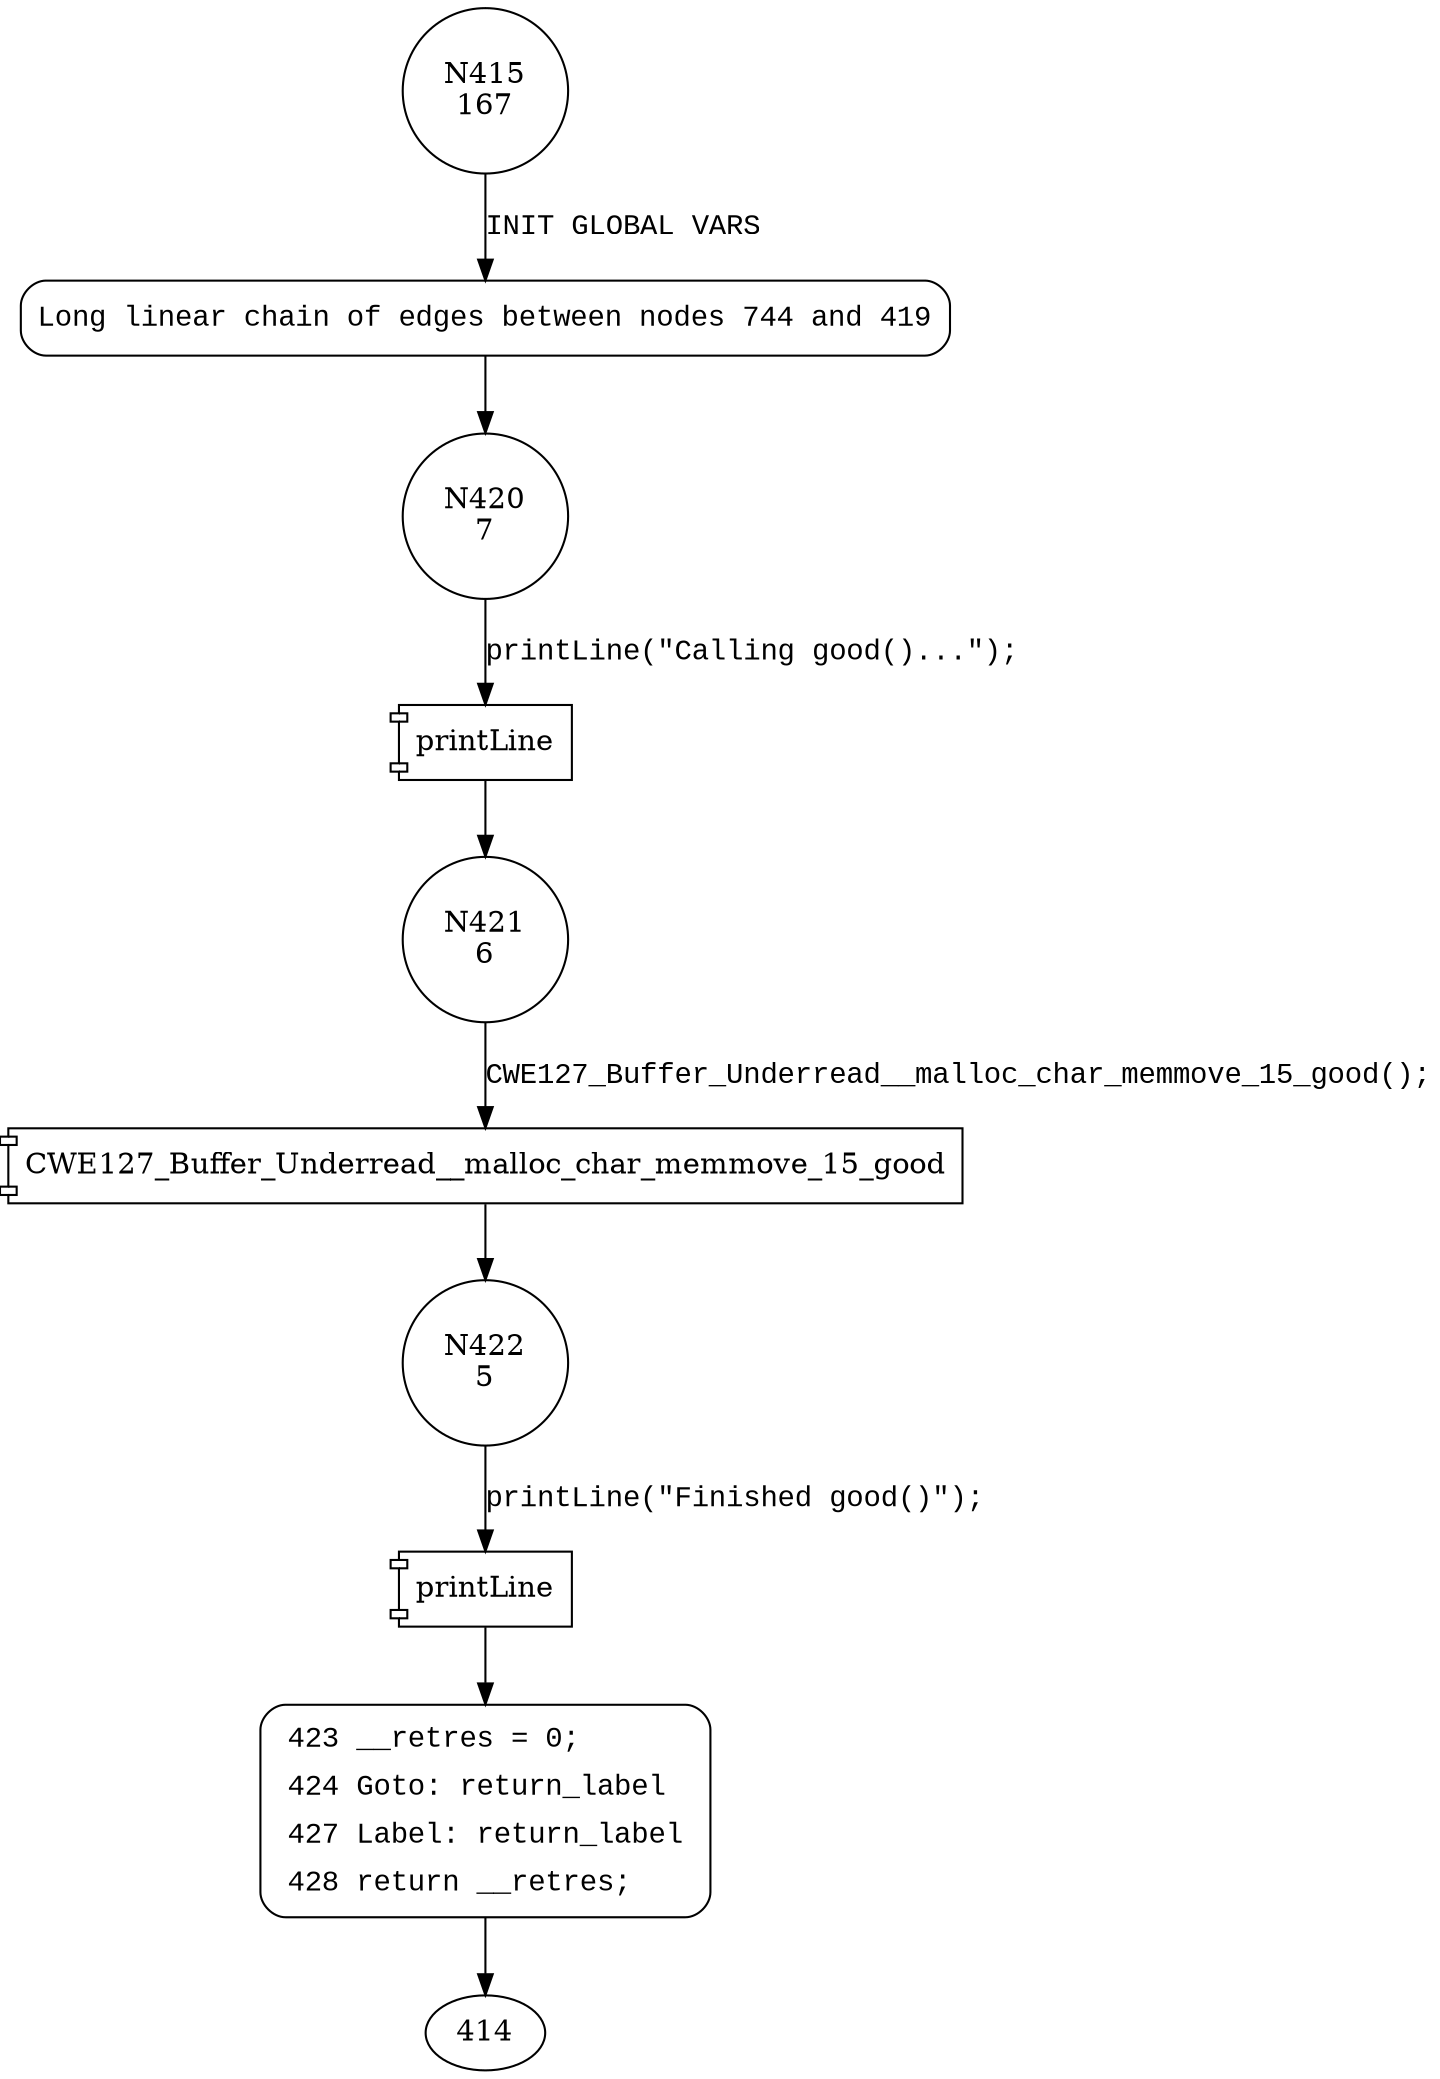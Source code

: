 digraph main {
415 [shape="circle" label="N415\n167"]
744 [shape="circle" label="N744\n166"]
420 [shape="circle" label="N420\n7"]
421 [shape="circle" label="N421\n6"]
422 [shape="circle" label="N422\n5"]
423 [shape="circle" label="N423\n4"]
744 [style="filled,bold" penwidth="1" fillcolor="white" fontname="Courier New" shape="Mrecord" label="Long linear chain of edges between nodes 744 and 419"]
744 -> 420[label=""]
423 [style="filled,bold" penwidth="1" fillcolor="white" fontname="Courier New" shape="Mrecord" label=<<table border="0" cellborder="0" cellpadding="3" bgcolor="white"><tr><td align="right">423</td><td align="left">__retres = 0;</td></tr><tr><td align="right">424</td><td align="left">Goto: return_label</td></tr><tr><td align="right">427</td><td align="left">Label: return_label</td></tr><tr><td align="right">428</td><td align="left">return __retres;</td></tr></table>>]
423 -> 414[label=""]
415 -> 744 [label="INIT GLOBAL VARS" fontname="Courier New"]
100005 [shape="component" label="printLine"]
420 -> 100005 [label="printLine(\"Calling good()...\");" fontname="Courier New"]
100005 -> 421 [label="" fontname="Courier New"]
100006 [shape="component" label="CWE127_Buffer_Underread__malloc_char_memmove_15_good"]
421 -> 100006 [label="CWE127_Buffer_Underread__malloc_char_memmove_15_good();" fontname="Courier New"]
100006 -> 422 [label="" fontname="Courier New"]
100007 [shape="component" label="printLine"]
422 -> 100007 [label="printLine(\"Finished good()\");" fontname="Courier New"]
100007 -> 423 [label="" fontname="Courier New"]
}